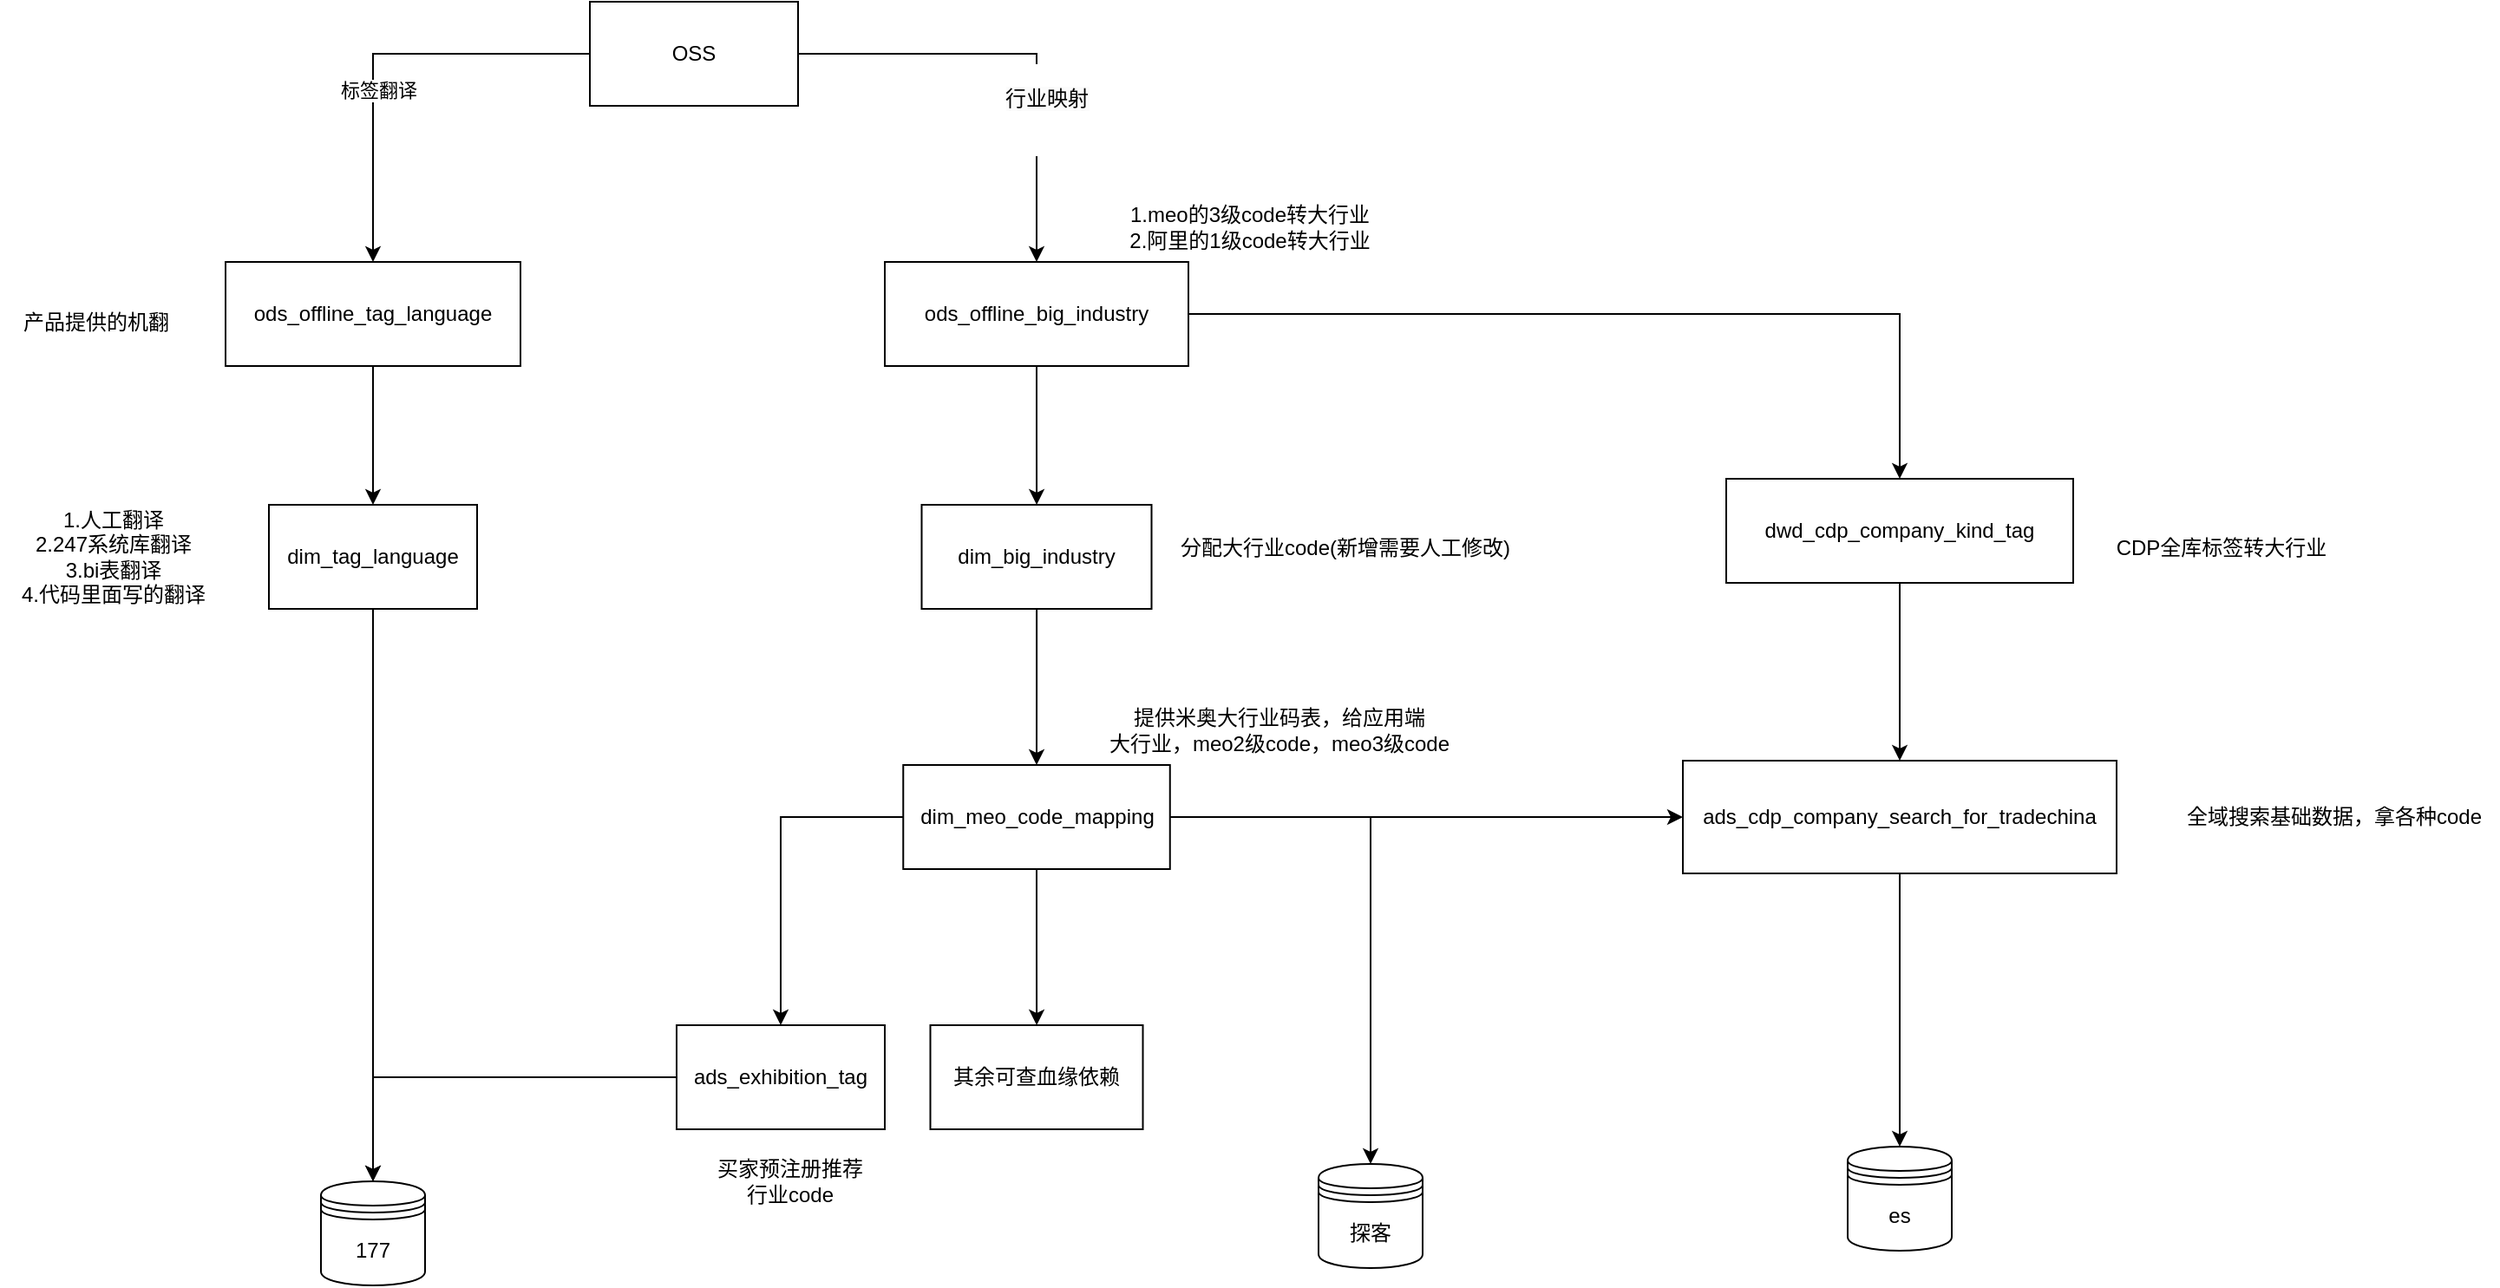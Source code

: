 <mxfile version="21.2.1" type="github">
  <diagram name="第 1 页" id="tXZeTJExA0IHet5Cv4S0">
    <mxGraphModel dx="2261" dy="796" grid="1" gridSize="10" guides="1" tooltips="1" connect="1" arrows="1" fold="1" page="1" pageScale="1" pageWidth="827" pageHeight="1169" math="0" shadow="0">
      <root>
        <mxCell id="0" />
        <mxCell id="1" parent="0" />
        <mxCell id="qQ4fWeOt8epfEO1HcPfD-9" value="" style="edgeStyle=orthogonalEdgeStyle;rounded=0;orthogonalLoop=1;jettySize=auto;html=1;" edge="1" parent="1" source="qQ4fWeOt8epfEO1HcPfD-1" target="qQ4fWeOt8epfEO1HcPfD-8">
          <mxGeometry relative="1" as="geometry" />
        </mxCell>
        <mxCell id="qQ4fWeOt8epfEO1HcPfD-16" value="标签翻译" style="edgeLabel;html=1;align=center;verticalAlign=middle;resizable=0;points=[];" vertex="1" connectable="0" parent="qQ4fWeOt8epfEO1HcPfD-9">
          <mxGeometry x="0.191" y="3" relative="1" as="geometry">
            <mxPoint as="offset" />
          </mxGeometry>
        </mxCell>
        <mxCell id="qQ4fWeOt8epfEO1HcPfD-13" value="" style="edgeStyle=orthogonalEdgeStyle;rounded=0;orthogonalLoop=1;jettySize=auto;html=1;" edge="1" parent="1" source="qQ4fWeOt8epfEO1HcPfD-1" target="qQ4fWeOt8epfEO1HcPfD-12">
          <mxGeometry relative="1" as="geometry" />
        </mxCell>
        <mxCell id="qQ4fWeOt8epfEO1HcPfD-14" value="&#xa;&lt;span style=&quot;color: rgb(0, 0, 0); font-family: Helvetica; font-size: 12px; font-style: normal; font-variant-ligatures: normal; font-variant-caps: normal; font-weight: 400; letter-spacing: normal; orphans: 2; text-align: center; text-indent: 0px; text-transform: none; widows: 2; word-spacing: 0px; -webkit-text-stroke-width: 0px; background-color: rgb(251, 251, 251); text-decoration-thickness: initial; text-decoration-style: initial; text-decoration-color: initial; float: none; display: inline !important;&quot;&gt;行业映射&lt;/span&gt;&#xa;&#xa;" style="edgeLabel;html=1;align=center;verticalAlign=middle;resizable=0;points=[];" vertex="1" connectable="0" parent="qQ4fWeOt8epfEO1HcPfD-13">
          <mxGeometry x="0.314" y="5" relative="1" as="geometry">
            <mxPoint as="offset" />
          </mxGeometry>
        </mxCell>
        <mxCell id="qQ4fWeOt8epfEO1HcPfD-1" value="OSS" style="rounded=0;whiteSpace=wrap;html=1;" vertex="1" parent="1">
          <mxGeometry x="320" y="180" width="120" height="60" as="geometry" />
        </mxCell>
        <mxCell id="qQ4fWeOt8epfEO1HcPfD-20" value="" style="edgeStyle=orthogonalEdgeStyle;rounded=0;orthogonalLoop=1;jettySize=auto;html=1;" edge="1" parent="1" source="qQ4fWeOt8epfEO1HcPfD-8" target="qQ4fWeOt8epfEO1HcPfD-19">
          <mxGeometry relative="1" as="geometry" />
        </mxCell>
        <mxCell id="qQ4fWeOt8epfEO1HcPfD-8" value="ods_offline_tag_language" style="rounded=0;whiteSpace=wrap;html=1;" vertex="1" parent="1">
          <mxGeometry x="110" y="330" width="170" height="60" as="geometry" />
        </mxCell>
        <mxCell id="qQ4fWeOt8epfEO1HcPfD-18" value="" style="edgeStyle=orthogonalEdgeStyle;rounded=0;orthogonalLoop=1;jettySize=auto;html=1;" edge="1" parent="1" source="qQ4fWeOt8epfEO1HcPfD-12" target="qQ4fWeOt8epfEO1HcPfD-17">
          <mxGeometry relative="1" as="geometry" />
        </mxCell>
        <mxCell id="qQ4fWeOt8epfEO1HcPfD-39" style="edgeStyle=orthogonalEdgeStyle;rounded=0;orthogonalLoop=1;jettySize=auto;html=1;entryX=0.5;entryY=0;entryDx=0;entryDy=0;" edge="1" parent="1" source="qQ4fWeOt8epfEO1HcPfD-12" target="qQ4fWeOt8epfEO1HcPfD-38">
          <mxGeometry relative="1" as="geometry" />
        </mxCell>
        <mxCell id="qQ4fWeOt8epfEO1HcPfD-12" value="ods_offline_big_industry" style="rounded=0;whiteSpace=wrap;html=1;" vertex="1" parent="1">
          <mxGeometry x="490" y="330" width="175" height="60" as="geometry" />
        </mxCell>
        <mxCell id="qQ4fWeOt8epfEO1HcPfD-22" value="" style="edgeStyle=orthogonalEdgeStyle;rounded=0;orthogonalLoop=1;jettySize=auto;html=1;" edge="1" parent="1" source="qQ4fWeOt8epfEO1HcPfD-17" target="qQ4fWeOt8epfEO1HcPfD-21">
          <mxGeometry relative="1" as="geometry" />
        </mxCell>
        <mxCell id="qQ4fWeOt8epfEO1HcPfD-17" value="dim_big_industry" style="whiteSpace=wrap;html=1;rounded=0;" vertex="1" parent="1">
          <mxGeometry x="511.25" y="470" width="132.5" height="60" as="geometry" />
        </mxCell>
        <mxCell id="qQ4fWeOt8epfEO1HcPfD-30" style="edgeStyle=orthogonalEdgeStyle;rounded=0;orthogonalLoop=1;jettySize=auto;html=1;" edge="1" parent="1" source="qQ4fWeOt8epfEO1HcPfD-19" target="qQ4fWeOt8epfEO1HcPfD-29">
          <mxGeometry relative="1" as="geometry" />
        </mxCell>
        <mxCell id="qQ4fWeOt8epfEO1HcPfD-19" value="dim_tag_language" style="whiteSpace=wrap;html=1;rounded=0;" vertex="1" parent="1">
          <mxGeometry x="135" y="470" width="120" height="60" as="geometry" />
        </mxCell>
        <mxCell id="qQ4fWeOt8epfEO1HcPfD-27" value="" style="edgeStyle=orthogonalEdgeStyle;rounded=0;orthogonalLoop=1;jettySize=auto;html=1;" edge="1" parent="1" source="qQ4fWeOt8epfEO1HcPfD-21" target="qQ4fWeOt8epfEO1HcPfD-26">
          <mxGeometry relative="1" as="geometry" />
        </mxCell>
        <mxCell id="qQ4fWeOt8epfEO1HcPfD-35" style="edgeStyle=orthogonalEdgeStyle;rounded=0;orthogonalLoop=1;jettySize=auto;html=1;" edge="1" parent="1" source="qQ4fWeOt8epfEO1HcPfD-21" target="qQ4fWeOt8epfEO1HcPfD-34">
          <mxGeometry relative="1" as="geometry" />
        </mxCell>
        <mxCell id="qQ4fWeOt8epfEO1HcPfD-46" style="edgeStyle=orthogonalEdgeStyle;rounded=0;orthogonalLoop=1;jettySize=auto;html=1;" edge="1" parent="1" source="qQ4fWeOt8epfEO1HcPfD-21" target="qQ4fWeOt8epfEO1HcPfD-42">
          <mxGeometry relative="1" as="geometry" />
        </mxCell>
        <mxCell id="qQ4fWeOt8epfEO1HcPfD-49" value="" style="edgeStyle=orthogonalEdgeStyle;rounded=0;orthogonalLoop=1;jettySize=auto;html=1;" edge="1" parent="1" source="qQ4fWeOt8epfEO1HcPfD-21" target="qQ4fWeOt8epfEO1HcPfD-48">
          <mxGeometry relative="1" as="geometry" />
        </mxCell>
        <mxCell id="qQ4fWeOt8epfEO1HcPfD-21" value="dim_meo_code_mapping" style="whiteSpace=wrap;html=1;rounded=0;" vertex="1" parent="1">
          <mxGeometry x="500.63" y="620" width="153.75" height="60" as="geometry" />
        </mxCell>
        <mxCell id="qQ4fWeOt8epfEO1HcPfD-23" value="分配大行业code(新增需要人工修改)" style="text;html=1;align=center;verticalAlign=middle;resizable=0;points=[];autosize=1;strokeColor=none;fillColor=none;" vertex="1" parent="1">
          <mxGeometry x="650" y="480" width="210" height="30" as="geometry" />
        </mxCell>
        <mxCell id="qQ4fWeOt8epfEO1HcPfD-24" value="提供米奥大行业码表，给应用端&lt;br&gt;大行业，meo2级code，meo3级code" style="text;html=1;align=center;verticalAlign=middle;resizable=0;points=[];autosize=1;strokeColor=none;fillColor=none;" vertex="1" parent="1">
          <mxGeometry x="607" y="580" width="220" height="40" as="geometry" />
        </mxCell>
        <mxCell id="qQ4fWeOt8epfEO1HcPfD-25" value="1.人工翻译&lt;br&gt;2.247系统库翻译&lt;br&gt;3.bi表翻译&lt;br&gt;4.代码里面写的翻译" style="text;html=1;align=center;verticalAlign=middle;resizable=0;points=[];autosize=1;strokeColor=none;fillColor=none;" vertex="1" parent="1">
          <mxGeometry x="-20" y="465" width="130" height="70" as="geometry" />
        </mxCell>
        <mxCell id="qQ4fWeOt8epfEO1HcPfD-32" style="edgeStyle=orthogonalEdgeStyle;rounded=0;orthogonalLoop=1;jettySize=auto;html=1;entryX=0.5;entryY=0;entryDx=0;entryDy=0;" edge="1" parent="1" source="qQ4fWeOt8epfEO1HcPfD-26" target="qQ4fWeOt8epfEO1HcPfD-29">
          <mxGeometry relative="1" as="geometry" />
        </mxCell>
        <mxCell id="qQ4fWeOt8epfEO1HcPfD-26" value="ads_exhibition_tag" style="whiteSpace=wrap;html=1;rounded=0;" vertex="1" parent="1">
          <mxGeometry x="369.995" y="770" width="120" height="60" as="geometry" />
        </mxCell>
        <mxCell id="qQ4fWeOt8epfEO1HcPfD-28" value="买家预注册推荐&lt;br&gt;行业code" style="text;html=1;align=center;verticalAlign=middle;resizable=0;points=[];autosize=1;strokeColor=none;fillColor=none;" vertex="1" parent="1">
          <mxGeometry x="379.99" y="840" width="110" height="40" as="geometry" />
        </mxCell>
        <mxCell id="qQ4fWeOt8epfEO1HcPfD-29" value="177" style="shape=datastore;whiteSpace=wrap;html=1;" vertex="1" parent="1">
          <mxGeometry x="165" y="860" width="60" height="60" as="geometry" />
        </mxCell>
        <mxCell id="qQ4fWeOt8epfEO1HcPfD-34" value="探客" style="shape=datastore;whiteSpace=wrap;html=1;" vertex="1" parent="1">
          <mxGeometry x="740" y="850" width="60" height="60" as="geometry" />
        </mxCell>
        <mxCell id="qQ4fWeOt8epfEO1HcPfD-36" value="1.meo的3级code转大行业&lt;br&gt;2.阿里的1级code转大行业" style="text;html=1;align=center;verticalAlign=middle;resizable=0;points=[];autosize=1;strokeColor=none;fillColor=none;" vertex="1" parent="1">
          <mxGeometry x="620" y="290" width="160" height="40" as="geometry" />
        </mxCell>
        <mxCell id="qQ4fWeOt8epfEO1HcPfD-37" value="产品提供的机翻" style="text;html=1;align=center;verticalAlign=middle;resizable=0;points=[];autosize=1;strokeColor=none;fillColor=none;" vertex="1" parent="1">
          <mxGeometry x="-20" y="350" width="110" height="30" as="geometry" />
        </mxCell>
        <mxCell id="qQ4fWeOt8epfEO1HcPfD-43" value="" style="edgeStyle=orthogonalEdgeStyle;rounded=0;orthogonalLoop=1;jettySize=auto;html=1;" edge="1" parent="1" source="qQ4fWeOt8epfEO1HcPfD-38" target="qQ4fWeOt8epfEO1HcPfD-42">
          <mxGeometry relative="1" as="geometry" />
        </mxCell>
        <mxCell id="qQ4fWeOt8epfEO1HcPfD-38" value="dwd_cdp_company_kind_tag" style="rounded=0;whiteSpace=wrap;html=1;" vertex="1" parent="1">
          <mxGeometry x="975" y="455" width="200" height="60" as="geometry" />
        </mxCell>
        <mxCell id="qQ4fWeOt8epfEO1HcPfD-41" value="CDP全库标签转大行业" style="text;html=1;align=center;verticalAlign=middle;resizable=0;points=[];autosize=1;strokeColor=none;fillColor=none;" vertex="1" parent="1">
          <mxGeometry x="1190" y="480" width="140" height="30" as="geometry" />
        </mxCell>
        <mxCell id="qQ4fWeOt8epfEO1HcPfD-51" style="edgeStyle=orthogonalEdgeStyle;rounded=0;orthogonalLoop=1;jettySize=auto;html=1;" edge="1" parent="1" source="qQ4fWeOt8epfEO1HcPfD-42" target="qQ4fWeOt8epfEO1HcPfD-50">
          <mxGeometry relative="1" as="geometry" />
        </mxCell>
        <mxCell id="qQ4fWeOt8epfEO1HcPfD-42" value="ads_cdp_company_search_for_tradechina" style="whiteSpace=wrap;html=1;rounded=0;" vertex="1" parent="1">
          <mxGeometry x="950" y="617.5" width="250" height="65" as="geometry" />
        </mxCell>
        <mxCell id="qQ4fWeOt8epfEO1HcPfD-44" value="全域搜索基础数据，拿各种code" style="text;html=1;align=center;verticalAlign=middle;resizable=0;points=[];autosize=1;strokeColor=none;fillColor=none;" vertex="1" parent="1">
          <mxGeometry x="1230" y="635" width="190" height="30" as="geometry" />
        </mxCell>
        <mxCell id="qQ4fWeOt8epfEO1HcPfD-48" value="其余可查血缘依赖" style="rounded=0;whiteSpace=wrap;html=1;" vertex="1" parent="1">
          <mxGeometry x="516.25" y="770" width="122.5" height="60" as="geometry" />
        </mxCell>
        <mxCell id="qQ4fWeOt8epfEO1HcPfD-50" value="es" style="shape=datastore;whiteSpace=wrap;html=1;" vertex="1" parent="1">
          <mxGeometry x="1045" y="840" width="60" height="60" as="geometry" />
        </mxCell>
      </root>
    </mxGraphModel>
  </diagram>
</mxfile>
